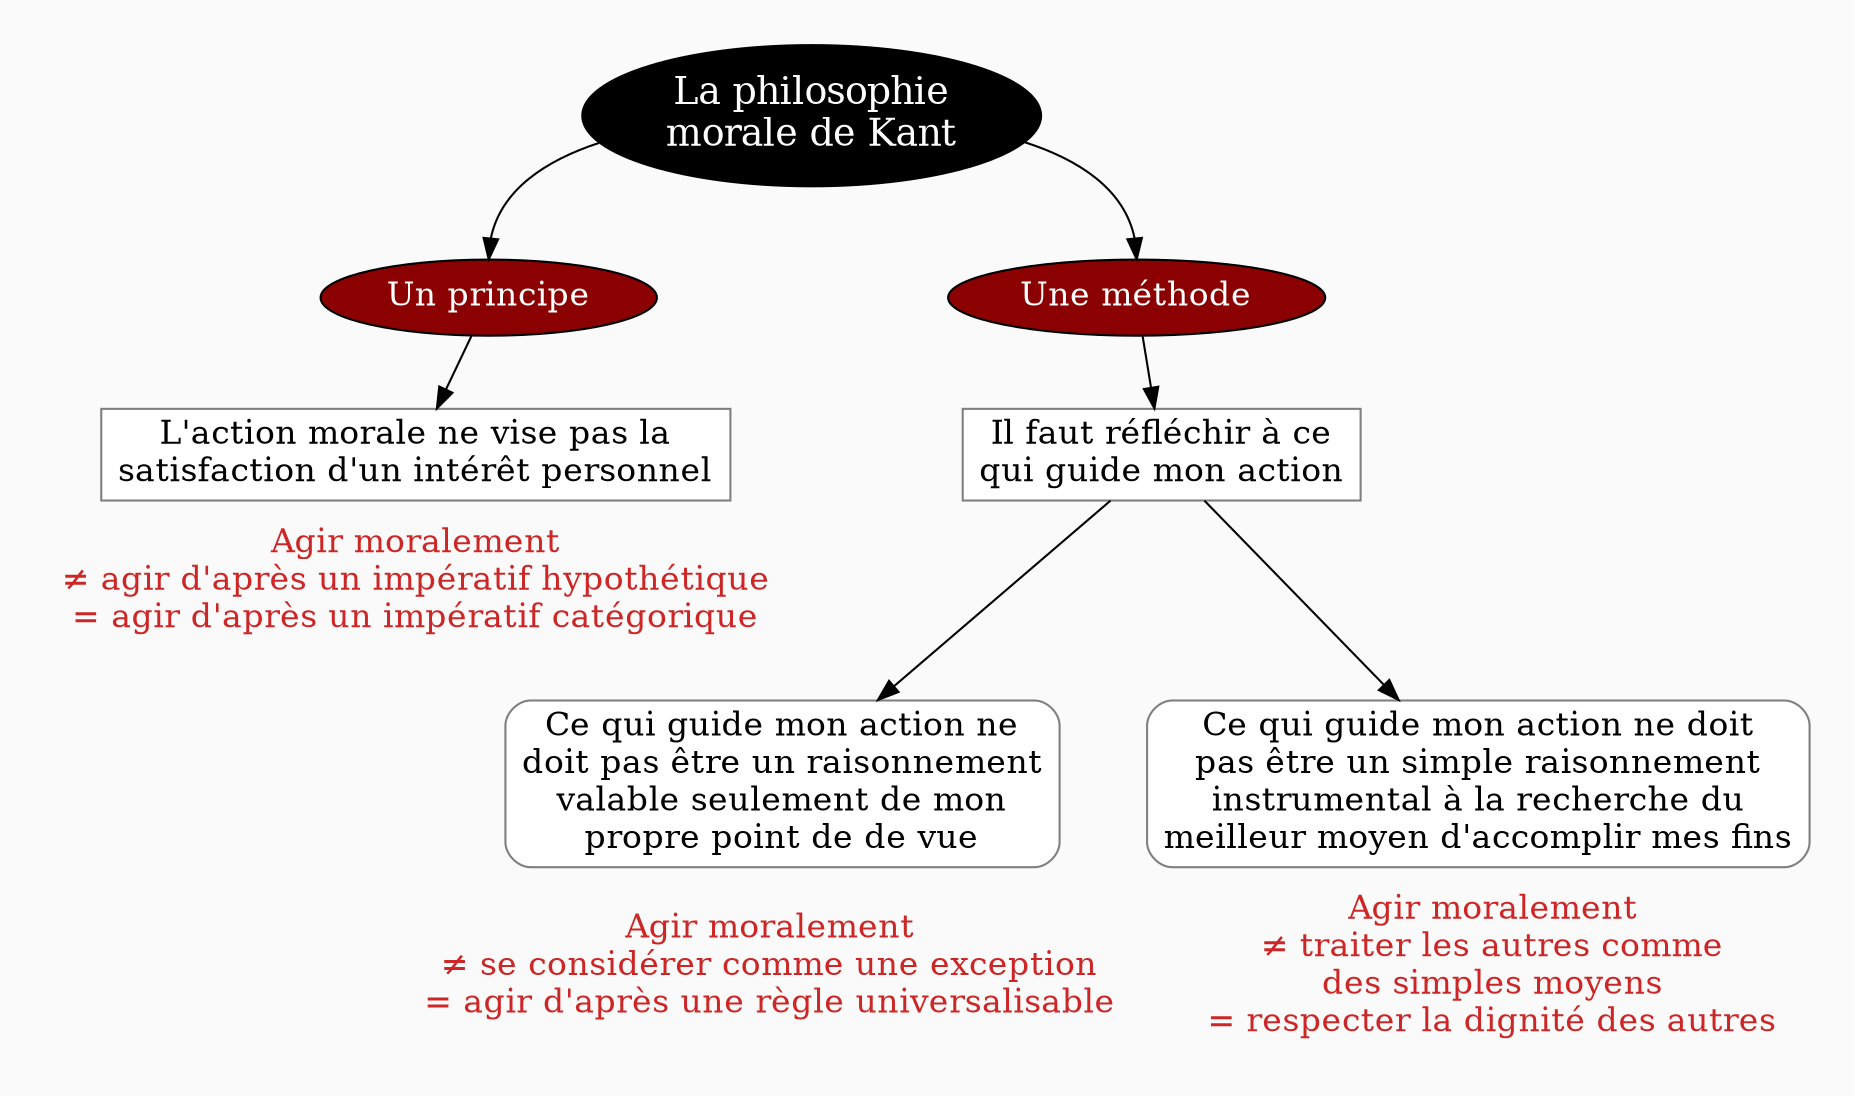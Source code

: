 digraph G {
// Template : diagram
// Usage : 
//rankdir=LR
splines=true
//splines=curved
bgcolor=grey98
pad=0.3
style=filled
edge[minlen=4]
node[style=filled, fontcolor=white]
ranksep=0.1
nodesep=0.2

// NIVEAU 1
node[fillcolor=12, fontsize=18]
a1[label="La philosophie
morale de Kant"]

// NIVEAU 2
node[fillcolor=red4, fontsize=16]
a1->{
b1[label="Un principe"]    
b2[label="Une méthode"]
}[headport=n]

{rank=same;b1->b2[style=invis,minlen=10]}

node[fontcolor=black]
// NIVEAU 3 (sans intermédiaire)
node [shape=box, fillcolor=white, color=grey50]
// c1[label=""]
b1->c1
c1[label="L'action morale ne vise pas la
satisfaction d'un intérêt personnel"]
b2->c2
c2[label="Il faut réfléchir à ce
qui guide mon action"]


{rank=same;c1->c2[style=invis,minlen=8]}

// INTERMÉDIAIRE AVANT NIVEAU 3
node[fillcolor=grey78, shape=oval]
// [arrowhead=none]
// bc1[label=""]

// NIVEAU 3 (avec intermédiaire)
node[fillcolor=white, shape=box, color=grey50]
// c1[label=""]

// NIVEAU 4
node[style="filled,rounded", fillcolor=white, shape=box, color=grey50]
// d1[label=""]

c2->{d1,d2}
d1[label="Ce qui guide mon action ne
doit pas être un raisonnement
valable seulement de mon
propre point de de vue"]
d2[label="Ce qui guide mon action ne doit
pas être un simple raisonnement
instrumental à la recherche du
meilleur moyen d'accomplir mes fins"]


{rank=same;d1->d2[style=invis,minlen=3]}

// ÉTIQUETTES EN ROUGE
node[shape=plaintext, fontcolor=firebrick3, fillcolor=grey98]
// e1[label=< <B>= Titre</B><BR /><BR />Contenu<BR /> >]
// e1[label=""]
// ->e1[minlen=1, style=invis]

e1[label="Agir moralement
≠ agir d'après un impératif hypothétique
= agir d'après un impératif catégorique"]
c1->e1[minlen=1, style=invis]

e2[label="Agir moralement
≠ se considérer comme une exception
= agir d'après une règle universalisable"]
d1->e2[minlen=1, style=invis]

e3[label="Agir moralement
≠ traiter les autres comme
des simples moyens
= respecter la dignité des autres"]
d2->e3[minlen=1, style=invis]

{rank=same;e2->e3[style=invis,minlen=2]}

// REMARQUES EN BLEU
node[color=blue, shape=box, margin=0.07, fontcolor=black, fontsize=12, style="dashed", penwidth=0.6]
edge[color=blue, arrowhead="none", xlabel="", style="dashed", penwidth=0.6]
// r1[label=""]
// {rank=same;->r1}
// {rank=same;r1->[dir=back]}

}
